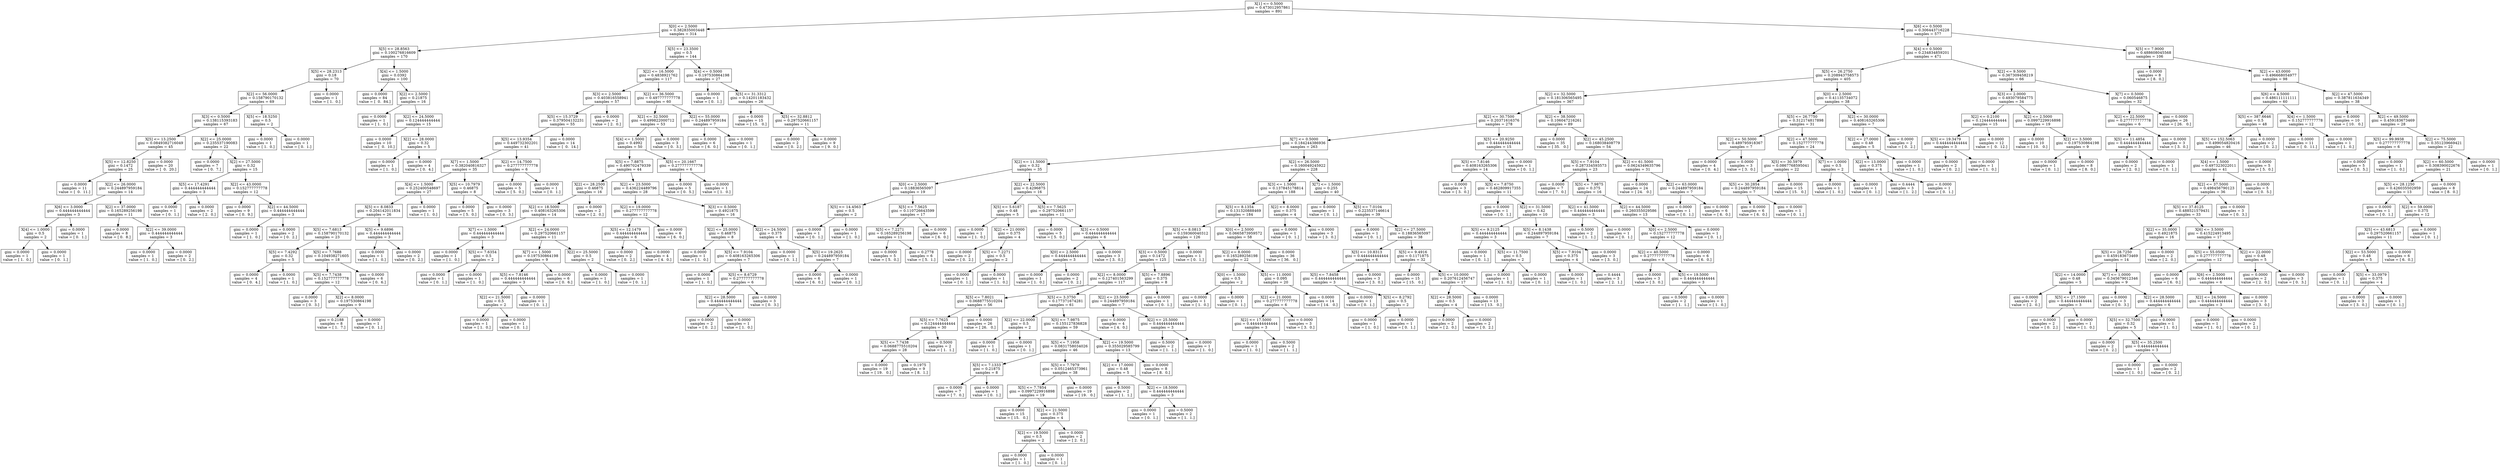 digraph Tree {
0 [label="X[1] <= 0.5000\ngini = 0.473012957861\nsamples = 891", shape="box"] ;
1 [label="X[0] <= 2.5000\ngini = 0.382835003448\nsamples = 314", shape="box"] ;
0 -> 1 ;
2 [label="X[5] <= 28.8563\ngini = 0.100276816609\nsamples = 170", shape="box"] ;
1 -> 2 ;
3 [label="X[5] <= 28.2313\ngini = 0.18\nsamples = 70", shape="box"] ;
2 -> 3 ;
4 [label="X[2] <= 56.0000\ngini = 0.158790170132\nsamples = 69", shape="box"] ;
3 -> 4 ;
5 [label="X[3] <= 0.5000\ngini = 0.138115393183\nsamples = 67", shape="box"] ;
4 -> 5 ;
6 [label="X[5] <= 13.2500\ngini = 0.0849382716049\nsamples = 45", shape="box"] ;
5 -> 6 ;
7 [label="X[5] <= 12.8250\ngini = 0.1472\nsamples = 25", shape="box"] ;
6 -> 7 ;
8 [label="gini = 0.0000\nsamples = 11\nvalue = [  0.  11.]", shape="box"] ;
7 -> 8 ;
9 [label="X[2] <= 26.0000\ngini = 0.244897959184\nsamples = 14", shape="box"] ;
7 -> 9 ;
10 [label="X[6] <= 3.0000\ngini = 0.444444444444\nsamples = 3", shape="box"] ;
9 -> 10 ;
11 [label="X[4] <= 1.0000\ngini = 0.5\nsamples = 2", shape="box"] ;
10 -> 11 ;
12 [label="gini = 0.0000\nsamples = 1\nvalue = [ 1.  0.]", shape="box"] ;
11 -> 12 ;
13 [label="gini = 0.0000\nsamples = 1\nvalue = [ 0.  1.]", shape="box"] ;
11 -> 13 ;
14 [label="gini = 0.0000\nsamples = 1\nvalue = [ 0.  1.]", shape="box"] ;
10 -> 14 ;
15 [label="X[2] <= 37.0000\ngini = 0.165289256198\nsamples = 11", shape="box"] ;
9 -> 15 ;
16 [label="gini = 0.0000\nsamples = 8\nvalue = [ 0.  8.]", shape="box"] ;
15 -> 16 ;
17 [label="X[2] <= 39.0000\ngini = 0.444444444444\nsamples = 3", shape="box"] ;
15 -> 17 ;
18 [label="gini = 0.0000\nsamples = 1\nvalue = [ 1.  0.]", shape="box"] ;
17 -> 18 ;
19 [label="gini = 0.0000\nsamples = 2\nvalue = [ 0.  2.]", shape="box"] ;
17 -> 19 ;
20 [label="gini = 0.0000\nsamples = 20\nvalue = [  0.  20.]", shape="box"] ;
6 -> 20 ;
21 [label="X[2] <= 25.0000\ngini = 0.235537190083\nsamples = 22", shape="box"] ;
5 -> 21 ;
22 [label="gini = 0.0000\nsamples = 7\nvalue = [ 0.  7.]", shape="box"] ;
21 -> 22 ;
23 [label="X[2] <= 27.5000\ngini = 0.32\nsamples = 15", shape="box"] ;
21 -> 23 ;
24 [label="X[5] <= 17.4291\ngini = 0.444444444444\nsamples = 3", shape="box"] ;
23 -> 24 ;
25 [label="gini = 0.0000\nsamples = 1\nvalue = [ 0.  1.]", shape="box"] ;
24 -> 25 ;
26 [label="gini = 0.0000\nsamples = 2\nvalue = [ 2.  0.]", shape="box"] ;
24 -> 26 ;
27 [label="X[2] <= 43.0000\ngini = 0.152777777778\nsamples = 12", shape="box"] ;
23 -> 27 ;
28 [label="gini = 0.0000\nsamples = 9\nvalue = [ 0.  9.]", shape="box"] ;
27 -> 28 ;
29 [label="X[2] <= 44.5000\ngini = 0.444444444444\nsamples = 3", shape="box"] ;
27 -> 29 ;
30 [label="gini = 0.0000\nsamples = 1\nvalue = [ 1.  0.]", shape="box"] ;
29 -> 30 ;
31 [label="gini = 0.0000\nsamples = 2\nvalue = [ 0.  2.]", shape="box"] ;
29 -> 31 ;
32 [label="X[5] <= 18.5250\ngini = 0.5\nsamples = 2", shape="box"] ;
4 -> 32 ;
33 [label="gini = 0.0000\nsamples = 1\nvalue = [ 1.  0.]", shape="box"] ;
32 -> 33 ;
34 [label="gini = 0.0000\nsamples = 1\nvalue = [ 0.  1.]", shape="box"] ;
32 -> 34 ;
35 [label="gini = 0.0000\nsamples = 1\nvalue = [ 1.  0.]", shape="box"] ;
3 -> 35 ;
36 [label="X[4] <= 1.5000\ngini = 0.0392\nsamples = 100", shape="box"] ;
2 -> 36 ;
37 [label="gini = 0.0000\nsamples = 84\nvalue = [  0.  84.]", shape="box"] ;
36 -> 37 ;
38 [label="X[2] <= 2.5000\ngini = 0.21875\nsamples = 16", shape="box"] ;
36 -> 38 ;
39 [label="gini = 0.0000\nsamples = 1\nvalue = [ 1.  0.]", shape="box"] ;
38 -> 39 ;
40 [label="X[2] <= 24.5000\ngini = 0.124444444444\nsamples = 15", shape="box"] ;
38 -> 40 ;
41 [label="gini = 0.0000\nsamples = 10\nvalue = [  0.  10.]", shape="box"] ;
40 -> 41 ;
42 [label="X[2] <= 28.0000\ngini = 0.32\nsamples = 5", shape="box"] ;
40 -> 42 ;
43 [label="gini = 0.0000\nsamples = 1\nvalue = [ 1.  0.]", shape="box"] ;
42 -> 43 ;
44 [label="gini = 0.0000\nsamples = 4\nvalue = [ 0.  4.]", shape="box"] ;
42 -> 44 ;
45 [label="X[5] <= 23.3500\ngini = 0.5\nsamples = 144", shape="box"] ;
1 -> 45 ;
46 [label="X[2] <= 16.5000\ngini = 0.4838921762\nsamples = 117", shape="box"] ;
45 -> 46 ;
47 [label="X[3] <= 2.5000\ngini = 0.403816558941\nsamples = 57", shape="box"] ;
46 -> 47 ;
48 [label="X[5] <= 15.3729\ngini = 0.379504132231\nsamples = 55", shape="box"] ;
47 -> 48 ;
49 [label="X[5] <= 13.9354\ngini = 0.449732302201\nsamples = 41", shape="box"] ;
48 -> 49 ;
50 [label="X[7] <= 1.5000\ngini = 0.382040816327\nsamples = 35", shape="box"] ;
49 -> 50 ;
51 [label="X[4] <= 1.5000\ngini = 0.252400548697\nsamples = 27", shape="box"] ;
50 -> 51 ;
52 [label="X[5] <= 8.0833\ngini = 0.204142011834\nsamples = 26", shape="box"] ;
51 -> 52 ;
53 [label="X[5] <= 7.6813\ngini = 0.158790170132\nsamples = 23", shape="box"] ;
52 -> 53 ;
54 [label="X[5] <= 7.4292\ngini = 0.32\nsamples = 5", shape="box"] ;
53 -> 54 ;
55 [label="gini = 0.0000\nsamples = 4\nvalue = [ 0.  4.]", shape="box"] ;
54 -> 55 ;
56 [label="gini = 0.0000\nsamples = 1\nvalue = [ 1.  0.]", shape="box"] ;
54 -> 56 ;
57 [label="X[5] <= 7.7688\ngini = 0.104938271605\nsamples = 18", shape="box"] ;
53 -> 57 ;
58 [label="X[5] <= 7.7438\ngini = 0.152777777778\nsamples = 12", shape="box"] ;
57 -> 58 ;
59 [label="gini = 0.0000\nsamples = 3\nvalue = [ 0.  3.]", shape="box"] ;
58 -> 59 ;
60 [label="X[2] <= 8.0000\ngini = 0.197530864198\nsamples = 9", shape="box"] ;
58 -> 60 ;
61 [label="gini = 0.2188\nsamples = 8\nvalue = [ 1.  7.]", shape="box"] ;
60 -> 61 ;
62 [label="gini = 0.0000\nsamples = 1\nvalue = [ 0.  1.]", shape="box"] ;
60 -> 62 ;
63 [label="gini = 0.0000\nsamples = 6\nvalue = [ 0.  6.]", shape="box"] ;
57 -> 63 ;
64 [label="X[5] <= 9.6896\ngini = 0.444444444444\nsamples = 3", shape="box"] ;
52 -> 64 ;
65 [label="gini = 0.0000\nsamples = 1\nvalue = [ 1.  0.]", shape="box"] ;
64 -> 65 ;
66 [label="gini = 0.0000\nsamples = 2\nvalue = [ 0.  2.]", shape="box"] ;
64 -> 66 ;
67 [label="gini = 0.0000\nsamples = 1\nvalue = [ 1.  0.]", shape="box"] ;
51 -> 67 ;
68 [label="X[5] <= 10.7979\ngini = 0.46875\nsamples = 8", shape="box"] ;
50 -> 68 ;
69 [label="gini = 0.0000\nsamples = 5\nvalue = [ 5.  0.]", shape="box"] ;
68 -> 69 ;
70 [label="gini = 0.0000\nsamples = 3\nvalue = [ 0.  3.]", shape="box"] ;
68 -> 70 ;
71 [label="X[2] <= 14.7500\ngini = 0.277777777778\nsamples = 6", shape="box"] ;
49 -> 71 ;
72 [label="gini = 0.0000\nsamples = 5\nvalue = [ 5.  0.]", shape="box"] ;
71 -> 72 ;
73 [label="gini = 0.0000\nsamples = 1\nvalue = [ 0.  1.]", shape="box"] ;
71 -> 73 ;
74 [label="gini = 0.0000\nsamples = 14\nvalue = [  0.  14.]", shape="box"] ;
48 -> 74 ;
75 [label="gini = 0.0000\nsamples = 2\nvalue = [ 2.  0.]", shape="box"] ;
47 -> 75 ;
76 [label="X[2] <= 36.5000\ngini = 0.497777777778\nsamples = 60", shape="box"] ;
46 -> 76 ;
77 [label="X[2] <= 32.5000\ngini = 0.499822000712\nsamples = 53", shape="box"] ;
76 -> 77 ;
78 [label="X[4] <= 1.5000\ngini = 0.4992\nsamples = 50", shape="box"] ;
77 -> 78 ;
79 [label="X[5] <= 7.8875\ngini = 0.490702479339\nsamples = 44", shape="box"] ;
78 -> 79 ;
80 [label="X[2] <= 28.2500\ngini = 0.46875\nsamples = 16", shape="box"] ;
79 -> 80 ;
81 [label="X[2] <= 18.5000\ngini = 0.408163265306\nsamples = 14", shape="box"] ;
80 -> 81 ;
82 [label="X[7] <= 1.5000\ngini = 0.444444444444\nsamples = 3", shape="box"] ;
81 -> 82 ;
83 [label="gini = 0.0000\nsamples = 1\nvalue = [ 1.  0.]", shape="box"] ;
82 -> 83 ;
84 [label="X[5] <= 7.6354\ngini = 0.5\nsamples = 2", shape="box"] ;
82 -> 84 ;
85 [label="gini = 0.0000\nsamples = 1\nvalue = [ 0.  1.]", shape="box"] ;
84 -> 85 ;
86 [label="gini = 0.0000\nsamples = 1\nvalue = [ 1.  0.]", shape="box"] ;
84 -> 86 ;
87 [label="X[2] <= 24.0000\ngini = 0.297520661157\nsamples = 11", shape="box"] ;
81 -> 87 ;
88 [label="X[7] <= 1.5000\ngini = 0.197530864198\nsamples = 9", shape="box"] ;
87 -> 88 ;
89 [label="X[5] <= 7.8146\ngini = 0.444444444444\nsamples = 3", shape="box"] ;
88 -> 89 ;
90 [label="X[2] <= 21.5000\ngini = 0.5\nsamples = 2", shape="box"] ;
89 -> 90 ;
91 [label="gini = 0.0000\nsamples = 1\nvalue = [ 1.  0.]", shape="box"] ;
90 -> 91 ;
92 [label="gini = 0.0000\nsamples = 1\nvalue = [ 0.  1.]", shape="box"] ;
90 -> 92 ;
93 [label="gini = 0.0000\nsamples = 1\nvalue = [ 0.  1.]", shape="box"] ;
89 -> 93 ;
94 [label="gini = 0.0000\nsamples = 6\nvalue = [ 0.  6.]", shape="box"] ;
88 -> 94 ;
95 [label="X[2] <= 25.5000\ngini = 0.5\nsamples = 2", shape="box"] ;
87 -> 95 ;
96 [label="gini = 0.0000\nsamples = 1\nvalue = [ 1.  0.]", shape="box"] ;
95 -> 96 ;
97 [label="gini = 0.0000\nsamples = 1\nvalue = [ 0.  1.]", shape="box"] ;
95 -> 97 ;
98 [label="gini = 0.0000\nsamples = 2\nvalue = [ 2.  0.]", shape="box"] ;
80 -> 98 ;
99 [label="X[2] <= 23.5000\ngini = 0.436224489796\nsamples = 28", shape="box"] ;
79 -> 99 ;
100 [label="X[2] <= 19.0000\ngini = 0.277777777778\nsamples = 12", shape="box"] ;
99 -> 100 ;
101 [label="X[5] <= 12.1479\ngini = 0.444444444444\nsamples = 6", shape="box"] ;
100 -> 101 ;
102 [label="gini = 0.0000\nsamples = 2\nvalue = [ 0.  2.]", shape="box"] ;
101 -> 102 ;
103 [label="gini = 0.0000\nsamples = 4\nvalue = [ 4.  0.]", shape="box"] ;
101 -> 103 ;
104 [label="gini = 0.0000\nsamples = 6\nvalue = [ 6.  0.]", shape="box"] ;
100 -> 104 ;
105 [label="X[3] <= 0.5000\ngini = 0.4921875\nsamples = 16", shape="box"] ;
99 -> 105 ;
106 [label="X[2] <= 25.0000\ngini = 0.46875\nsamples = 8", shape="box"] ;
105 -> 106 ;
107 [label="gini = 0.0000\nsamples = 1\nvalue = [ 1.  0.]", shape="box"] ;
106 -> 107 ;
108 [label="X[5] <= 7.9104\ngini = 0.408163265306\nsamples = 7", shape="box"] ;
106 -> 108 ;
109 [label="gini = 0.0000\nsamples = 1\nvalue = [ 1.  0.]", shape="box"] ;
108 -> 109 ;
110 [label="X[5] <= 8.6729\ngini = 0.277777777778\nsamples = 6", shape="box"] ;
108 -> 110 ;
111 [label="X[2] <= 28.5000\ngini = 0.444444444444\nsamples = 3", shape="box"] ;
110 -> 111 ;
112 [label="gini = 0.0000\nsamples = 2\nvalue = [ 0.  2.]", shape="box"] ;
111 -> 112 ;
113 [label="gini = 0.0000\nsamples = 1\nvalue = [ 1.  0.]", shape="box"] ;
111 -> 113 ;
114 [label="gini = 0.0000\nsamples = 3\nvalue = [ 0.  3.]", shape="box"] ;
110 -> 114 ;
115 [label="X[2] <= 24.5000\ngini = 0.375\nsamples = 8", shape="box"] ;
105 -> 115 ;
116 [label="gini = 0.0000\nsamples = 1\nvalue = [ 0.  1.]", shape="box"] ;
115 -> 116 ;
117 [label="X[5] <= 19.2625\ngini = 0.244897959184\nsamples = 7", shape="box"] ;
115 -> 117 ;
118 [label="gini = 0.0000\nsamples = 6\nvalue = [ 6.  0.]", shape="box"] ;
117 -> 118 ;
119 [label="gini = 0.0000\nsamples = 1\nvalue = [ 0.  1.]", shape="box"] ;
117 -> 119 ;
120 [label="X[5] <= 20.1667\ngini = 0.277777777778\nsamples = 6", shape="box"] ;
78 -> 120 ;
121 [label="gini = 0.0000\nsamples = 5\nvalue = [ 0.  5.]", shape="box"] ;
120 -> 121 ;
122 [label="gini = 0.0000\nsamples = 1\nvalue = [ 1.  0.]", shape="box"] ;
120 -> 122 ;
123 [label="gini = 0.0000\nsamples = 3\nvalue = [ 0.  3.]", shape="box"] ;
77 -> 123 ;
124 [label="X[2] <= 55.0000\ngini = 0.244897959184\nsamples = 7", shape="box"] ;
76 -> 124 ;
125 [label="gini = 0.0000\nsamples = 6\nvalue = [ 6.  0.]", shape="box"] ;
124 -> 125 ;
126 [label="gini = 0.0000\nsamples = 1\nvalue = [ 0.  1.]", shape="box"] ;
124 -> 126 ;
127 [label="X[4] <= 0.5000\ngini = 0.197530864198\nsamples = 27", shape="box"] ;
45 -> 127 ;
128 [label="gini = 0.0000\nsamples = 1\nvalue = [ 0.  1.]", shape="box"] ;
127 -> 128 ;
129 [label="X[5] <= 31.3312\ngini = 0.14201183432\nsamples = 26", shape="box"] ;
127 -> 129 ;
130 [label="gini = 0.0000\nsamples = 15\nvalue = [ 15.   0.]", shape="box"] ;
129 -> 130 ;
131 [label="X[5] <= 32.8812\ngini = 0.297520661157\nsamples = 11", shape="box"] ;
129 -> 131 ;
132 [label="gini = 0.0000\nsamples = 2\nvalue = [ 0.  2.]", shape="box"] ;
131 -> 132 ;
133 [label="gini = 0.0000\nsamples = 9\nvalue = [ 9.  0.]", shape="box"] ;
131 -> 133 ;
134 [label="X[6] <= 0.5000\ngini = 0.306443716228\nsamples = 577", shape="box"] ;
0 -> 134 ;
135 [label="X[4] <= 0.5000\ngini = 0.234834859201\nsamples = 471", shape="box"] ;
134 -> 135 ;
136 [label="X[5] <= 26.2750\ngini = 0.208943758573\nsamples = 405", shape="box"] ;
135 -> 136 ;
137 [label="X[2] <= 32.5000\ngini = 0.181306565495\nsamples = 367", shape="box"] ;
136 -> 137 ;
138 [label="X[2] <= 30.7500\ngini = 0.20371616376\nsamples = 278", shape="box"] ;
137 -> 138 ;
139 [label="X[7] <= 0.5000\ngini = 0.184244386936\nsamples = 263", shape="box"] ;
138 -> 139 ;
140 [label="X[2] <= 11.5000\ngini = 0.32\nsamples = 35", shape="box"] ;
139 -> 140 ;
141 [label="X[0] <= 2.5000\ngini = 0.18836565097\nsamples = 19", shape="box"] ;
140 -> 141 ;
142 [label="X[5] <= 14.4563\ngini = 0.5\nsamples = 2", shape="box"] ;
141 -> 142 ;
143 [label="gini = 0.0000\nsamples = 1\nvalue = [ 0.  1.]", shape="box"] ;
142 -> 143 ;
144 [label="gini = 0.0000\nsamples = 1\nvalue = [ 1.  0.]", shape="box"] ;
142 -> 144 ;
145 [label="X[5] <= 7.5625\ngini = 0.110726643599\nsamples = 17", shape="box"] ;
141 -> 145 ;
146 [label="X[5] <= 7.2271\ngini = 0.165289256198\nsamples = 11", shape="box"] ;
145 -> 146 ;
147 [label="gini = 0.0000\nsamples = 5\nvalue = [ 5.  0.]", shape="box"] ;
146 -> 147 ;
148 [label="gini = 0.2778\nsamples = 6\nvalue = [ 5.  1.]", shape="box"] ;
146 -> 148 ;
149 [label="gini = 0.0000\nsamples = 6\nvalue = [ 6.  0.]", shape="box"] ;
145 -> 149 ;
150 [label="X[2] <= 22.5000\ngini = 0.4296875\nsamples = 16", shape="box"] ;
140 -> 150 ;
151 [label="X[5] <= 5.6187\ngini = 0.48\nsamples = 5", shape="box"] ;
150 -> 151 ;
152 [label="gini = 0.0000\nsamples = 1\nvalue = [ 1.  0.]", shape="box"] ;
151 -> 152 ;
153 [label="X[2] <= 21.0000\ngini = 0.375\nsamples = 4", shape="box"] ;
151 -> 153 ;
154 [label="gini = 0.0000\nsamples = 2\nvalue = [ 0.  2.]", shape="box"] ;
153 -> 154 ;
155 [label="X[5] <= 7.2271\ngini = 0.5\nsamples = 2", shape="box"] ;
153 -> 155 ;
156 [label="gini = 0.0000\nsamples = 1\nvalue = [ 0.  1.]", shape="box"] ;
155 -> 156 ;
157 [label="gini = 0.0000\nsamples = 1\nvalue = [ 1.  0.]", shape="box"] ;
155 -> 157 ;
158 [label="X[5] <= 7.5625\ngini = 0.297520661157\nsamples = 11", shape="box"] ;
150 -> 158 ;
159 [label="gini = 0.0000\nsamples = 5\nvalue = [ 5.  0.]", shape="box"] ;
158 -> 159 ;
160 [label="X[3] <= 0.5000\ngini = 0.444444444444\nsamples = 6", shape="box"] ;
158 -> 160 ;
161 [label="X[0] <= 2.5000\ngini = 0.444444444444\nsamples = 3", shape="box"] ;
160 -> 161 ;
162 [label="gini = 0.0000\nsamples = 1\nvalue = [ 1.  0.]", shape="box"] ;
161 -> 162 ;
163 [label="gini = 0.0000\nsamples = 2\nvalue = [ 0.  2.]", shape="box"] ;
161 -> 163 ;
164 [label="gini = 0.0000\nsamples = 3\nvalue = [ 3.  0.]", shape="box"] ;
160 -> 164 ;
165 [label="X[2] <= 26.5000\ngini = 0.160049245922\nsamples = 228", shape="box"] ;
139 -> 165 ;
166 [label="X[3] <= 1.5000\ngini = 0.137845178814\nsamples = 188", shape="box"] ;
165 -> 166 ;
167 [label="X[5] <= 8.1354\ngini = 0.131320888469\nsamples = 184", shape="box"] ;
166 -> 167 ;
168 [label="X[5] <= 8.0813\ngini = 0.159360040312\nsamples = 126", shape="box"] ;
167 -> 168 ;
169 [label="X[3] <= 0.5000\ngini = 0.1472\nsamples = 125", shape="box"] ;
168 -> 169 ;
170 [label="X[2] <= 8.0000\ngini = 0.127401563299\nsamples = 117", shape="box"] ;
169 -> 170 ;
171 [label="X[5] <= 7.8021\ngini = 0.0688775510204\nsamples = 56", shape="box"] ;
170 -> 171 ;
172 [label="X[5] <= 7.7625\ngini = 0.124444444444\nsamples = 30", shape="box"] ;
171 -> 172 ;
173 [label="X[5] <= 7.7438\ngini = 0.0688775510204\nsamples = 28", shape="box"] ;
172 -> 173 ;
174 [label="gini = 0.0000\nsamples = 19\nvalue = [ 19.   0.]", shape="box"] ;
173 -> 174 ;
175 [label="gini = 0.1975\nsamples = 9\nvalue = [ 8.  1.]", shape="box"] ;
173 -> 175 ;
176 [label="gini = 0.5000\nsamples = 2\nvalue = [ 1.  1.]", shape="box"] ;
172 -> 176 ;
177 [label="gini = 0.0000\nsamples = 26\nvalue = [ 26.   0.]", shape="box"] ;
171 -> 177 ;
178 [label="X[5] <= 3.3750\ngini = 0.177371674281\nsamples = 61", shape="box"] ;
170 -> 178 ;
179 [label="X[2] <= 22.0000\ngini = 0.5\nsamples = 2", shape="box"] ;
178 -> 179 ;
180 [label="gini = 0.0000\nsamples = 1\nvalue = [ 1.  0.]", shape="box"] ;
179 -> 180 ;
181 [label="gini = 0.0000\nsamples = 1\nvalue = [ 0.  1.]", shape="box"] ;
179 -> 181 ;
182 [label="X[5] <= 7.9875\ngini = 0.155127836828\nsamples = 59", shape="box"] ;
178 -> 182 ;
183 [label="X[5] <= 7.1958\ngini = 0.0831758034026\nsamples = 46", shape="box"] ;
182 -> 183 ;
184 [label="X[5] <= 7.1333\ngini = 0.21875\nsamples = 8", shape="box"] ;
183 -> 184 ;
185 [label="gini = 0.0000\nsamples = 7\nvalue = [ 7.  0.]", shape="box"] ;
184 -> 185 ;
186 [label="gini = 0.0000\nsamples = 1\nvalue = [ 0.  1.]", shape="box"] ;
184 -> 186 ;
187 [label="X[5] <= 7.7979\ngini = 0.0512465373961\nsamples = 38", shape="box"] ;
183 -> 187 ;
188 [label="X[5] <= 7.7854\ngini = 0.0997229916898\nsamples = 19", shape="box"] ;
187 -> 188 ;
189 [label="gini = 0.0000\nsamples = 15\nvalue = [ 15.   0.]", shape="box"] ;
188 -> 189 ;
190 [label="X[2] <= 21.5000\ngini = 0.375\nsamples = 4", shape="box"] ;
188 -> 190 ;
191 [label="X[2] <= 19.5000\ngini = 0.5\nsamples = 2", shape="box"] ;
190 -> 191 ;
192 [label="gini = 0.0000\nsamples = 1\nvalue = [ 1.  0.]", shape="box"] ;
191 -> 192 ;
193 [label="gini = 0.0000\nsamples = 1\nvalue = [ 0.  1.]", shape="box"] ;
191 -> 193 ;
194 [label="gini = 0.0000\nsamples = 2\nvalue = [ 2.  0.]", shape="box"] ;
190 -> 194 ;
195 [label="gini = 0.0000\nsamples = 19\nvalue = [ 19.   0.]", shape="box"] ;
187 -> 195 ;
196 [label="X[2] <= 19.5000\ngini = 0.355029585799\nsamples = 13", shape="box"] ;
182 -> 196 ;
197 [label="X[2] <= 17.0000\ngini = 0.48\nsamples = 5", shape="box"] ;
196 -> 197 ;
198 [label="gini = 0.5000\nsamples = 2\nvalue = [ 1.  1.]", shape="box"] ;
197 -> 198 ;
199 [label="X[2] <= 18.5000\ngini = 0.444444444444\nsamples = 3", shape="box"] ;
197 -> 199 ;
200 [label="gini = 0.0000\nsamples = 1\nvalue = [ 0.  1.]", shape="box"] ;
199 -> 200 ;
201 [label="gini = 0.5000\nsamples = 2\nvalue = [ 1.  1.]", shape="box"] ;
199 -> 201 ;
202 [label="gini = 0.0000\nsamples = 8\nvalue = [ 8.  0.]", shape="box"] ;
196 -> 202 ;
203 [label="X[5] <= 7.8896\ngini = 0.375\nsamples = 8", shape="box"] ;
169 -> 203 ;
204 [label="X[2] <= 23.5000\ngini = 0.244897959184\nsamples = 7", shape="box"] ;
203 -> 204 ;
205 [label="gini = 0.0000\nsamples = 4\nvalue = [ 4.  0.]", shape="box"] ;
204 -> 205 ;
206 [label="X[2] <= 25.5000\ngini = 0.444444444444\nsamples = 3", shape="box"] ;
204 -> 206 ;
207 [label="gini = 0.5000\nsamples = 2\nvalue = [ 1.  1.]", shape="box"] ;
206 -> 207 ;
208 [label="gini = 0.0000\nsamples = 1\nvalue = [ 1.  0.]", shape="box"] ;
206 -> 208 ;
209 [label="gini = 0.0000\nsamples = 1\nvalue = [ 0.  1.]", shape="box"] ;
203 -> 209 ;
210 [label="gini = 0.0000\nsamples = 1\nvalue = [ 0.  1.]", shape="box"] ;
168 -> 210 ;
211 [label="X[0] <= 2.5000\ngini = 0.0665873959572\nsamples = 58", shape="box"] ;
167 -> 211 ;
212 [label="X[2] <= 8.0000\ngini = 0.165289256198\nsamples = 22", shape="box"] ;
211 -> 212 ;
213 [label="X[0] <= 1.5000\ngini = 0.5\nsamples = 2", shape="box"] ;
212 -> 213 ;
214 [label="gini = 0.0000\nsamples = 1\nvalue = [ 1.  0.]", shape="box"] ;
213 -> 214 ;
215 [label="gini = 0.0000\nsamples = 1\nvalue = [ 0.  1.]", shape="box"] ;
213 -> 215 ;
216 [label="X[5] <= 11.0000\ngini = 0.095\nsamples = 20", shape="box"] ;
212 -> 216 ;
217 [label="X[2] <= 21.0000\ngini = 0.277777777778\nsamples = 6", shape="box"] ;
216 -> 217 ;
218 [label="X[2] <= 17.5000\ngini = 0.444444444444\nsamples = 3", shape="box"] ;
217 -> 218 ;
219 [label="gini = 0.0000\nsamples = 1\nvalue = [ 1.  0.]", shape="box"] ;
218 -> 219 ;
220 [label="gini = 0.5000\nsamples = 2\nvalue = [ 1.  1.]", shape="box"] ;
218 -> 220 ;
221 [label="gini = 0.0000\nsamples = 3\nvalue = [ 3.  0.]", shape="box"] ;
217 -> 221 ;
222 [label="gini = 0.0000\nsamples = 14\nvalue = [ 14.   0.]", shape="box"] ;
216 -> 222 ;
223 [label="gini = 0.0000\nsamples = 36\nvalue = [ 36.   0.]", shape="box"] ;
211 -> 223 ;
224 [label="X[2] <= 8.0000\ngini = 0.375\nsamples = 4", shape="box"] ;
166 -> 224 ;
225 [label="gini = 0.0000\nsamples = 1\nvalue = [ 0.  1.]", shape="box"] ;
224 -> 225 ;
226 [label="gini = 0.0000\nsamples = 3\nvalue = [ 3.  0.]", shape="box"] ;
224 -> 226 ;
227 [label="X[7] <= 1.5000\ngini = 0.255\nsamples = 40", shape="box"] ;
165 -> 227 ;
228 [label="gini = 0.0000\nsamples = 1\nvalue = [ 0.  1.]", shape="box"] ;
227 -> 228 ;
229 [label="X[5] <= 7.0104\ngini = 0.223537146614\nsamples = 39", shape="box"] ;
227 -> 229 ;
230 [label="gini = 0.0000\nsamples = 1\nvalue = [ 0.  1.]", shape="box"] ;
229 -> 230 ;
231 [label="X[2] <= 27.5000\ngini = 0.18836565097\nsamples = 38", shape="box"] ;
229 -> 231 ;
232 [label="X[5] <= 10.8313\ngini = 0.444444444444\nsamples = 6", shape="box"] ;
231 -> 232 ;
233 [label="X[5] <= 7.8458\ngini = 0.444444444444\nsamples = 3", shape="box"] ;
232 -> 233 ;
234 [label="gini = 0.0000\nsamples = 1\nvalue = [ 0.  1.]", shape="box"] ;
233 -> 234 ;
235 [label="X[5] <= 8.2792\ngini = 0.5\nsamples = 2", shape="box"] ;
233 -> 235 ;
236 [label="gini = 0.0000\nsamples = 1\nvalue = [ 1.  0.]", shape="box"] ;
235 -> 236 ;
237 [label="gini = 0.0000\nsamples = 1\nvalue = [ 0.  1.]", shape="box"] ;
235 -> 237 ;
238 [label="gini = 0.0000\nsamples = 3\nvalue = [ 3.  0.]", shape="box"] ;
232 -> 238 ;
239 [label="X[5] <= 9.4916\ngini = 0.1171875\nsamples = 32", shape="box"] ;
231 -> 239 ;
240 [label="gini = 0.0000\nsamples = 15\nvalue = [ 15.   0.]", shape="box"] ;
239 -> 240 ;
241 [label="X[5] <= 10.0000\ngini = 0.207612456747\nsamples = 17", shape="box"] ;
239 -> 241 ;
242 [label="X[2] <= 28.5000\ngini = 0.5\nsamples = 4", shape="box"] ;
241 -> 242 ;
243 [label="gini = 0.0000\nsamples = 2\nvalue = [ 2.  0.]", shape="box"] ;
242 -> 243 ;
244 [label="gini = 0.0000\nsamples = 2\nvalue = [ 0.  2.]", shape="box"] ;
242 -> 244 ;
245 [label="gini = 0.0000\nsamples = 13\nvalue = [ 13.   0.]", shape="box"] ;
241 -> 245 ;
246 [label="X[5] <= 20.9250\ngini = 0.444444444444\nsamples = 15", shape="box"] ;
138 -> 246 ;
247 [label="X[5] <= 7.8146\ngini = 0.408163265306\nsamples = 14", shape="box"] ;
246 -> 247 ;
248 [label="gini = 0.0000\nsamples = 3\nvalue = [ 3.  0.]", shape="box"] ;
247 -> 248 ;
249 [label="X[5] <= 7.8750\ngini = 0.462809917355\nsamples = 11", shape="box"] ;
247 -> 249 ;
250 [label="gini = 0.0000\nsamples = 1\nvalue = [ 0.  1.]", shape="box"] ;
249 -> 250 ;
251 [label="X[2] <= 31.5000\ngini = 0.42\nsamples = 10", shape="box"] ;
249 -> 251 ;
252 [label="X[5] <= 9.2125\ngini = 0.444444444444\nsamples = 3", shape="box"] ;
251 -> 252 ;
253 [label="gini = 0.0000\nsamples = 1\nvalue = [ 0.  1.]", shape="box"] ;
252 -> 253 ;
254 [label="X[5] <= 11.7500\ngini = 0.5\nsamples = 2", shape="box"] ;
252 -> 254 ;
255 [label="gini = 0.0000\nsamples = 1\nvalue = [ 1.  0.]", shape="box"] ;
254 -> 255 ;
256 [label="gini = 0.0000\nsamples = 1\nvalue = [ 0.  1.]", shape="box"] ;
254 -> 256 ;
257 [label="X[5] <= 8.1438\ngini = 0.244897959184\nsamples = 7", shape="box"] ;
251 -> 257 ;
258 [label="X[5] <= 7.9104\ngini = 0.375\nsamples = 4", shape="box"] ;
257 -> 258 ;
259 [label="gini = 0.0000\nsamples = 1\nvalue = [ 1.  0.]", shape="box"] ;
258 -> 259 ;
260 [label="gini = 0.4444\nsamples = 3\nvalue = [ 2.  1.]", shape="box"] ;
258 -> 260 ;
261 [label="gini = 0.0000\nsamples = 3\nvalue = [ 3.  0.]", shape="box"] ;
257 -> 261 ;
262 [label="gini = 0.0000\nsamples = 1\nvalue = [ 0.  1.]", shape="box"] ;
246 -> 262 ;
263 [label="X[2] <= 38.5000\ngini = 0.106047216261\nsamples = 89", shape="box"] ;
137 -> 263 ;
264 [label="gini = 0.0000\nsamples = 35\nvalue = [ 35.   0.]", shape="box"] ;
263 -> 264 ;
265 [label="X[2] <= 45.2500\ngini = 0.168038408779\nsamples = 54", shape="box"] ;
263 -> 265 ;
266 [label="X[5] <= 7.9104\ngini = 0.287334593573\nsamples = 23", shape="box"] ;
265 -> 266 ;
267 [label="gini = 0.0000\nsamples = 7\nvalue = [ 7.  0.]", shape="box"] ;
266 -> 267 ;
268 [label="X[5] <= 7.9875\ngini = 0.375\nsamples = 16", shape="box"] ;
266 -> 268 ;
269 [label="X[2] <= 41.5000\ngini = 0.444444444444\nsamples = 3", shape="box"] ;
268 -> 269 ;
270 [label="gini = 0.5000\nsamples = 2\nvalue = [ 1.  1.]", shape="box"] ;
269 -> 270 ;
271 [label="gini = 0.0000\nsamples = 1\nvalue = [ 0.  1.]", shape="box"] ;
269 -> 271 ;
272 [label="X[2] <= 44.5000\ngini = 0.260355029586\nsamples = 13", shape="box"] ;
268 -> 272 ;
273 [label="X[0] <= 2.5000\ngini = 0.152777777778\nsamples = 12", shape="box"] ;
272 -> 273 ;
274 [label="X[2] <= 40.5000\ngini = 0.277777777778\nsamples = 6", shape="box"] ;
273 -> 274 ;
275 [label="gini = 0.0000\nsamples = 3\nvalue = [ 3.  0.]", shape="box"] ;
274 -> 275 ;
276 [label="X[5] <= 19.5000\ngini = 0.444444444444\nsamples = 3", shape="box"] ;
274 -> 276 ;
277 [label="gini = 0.5000\nsamples = 2\nvalue = [ 1.  1.]", shape="box"] ;
276 -> 277 ;
278 [label="gini = 0.0000\nsamples = 1\nvalue = [ 1.  0.]", shape="box"] ;
276 -> 278 ;
279 [label="gini = 0.0000\nsamples = 6\nvalue = [ 6.  0.]", shape="box"] ;
273 -> 279 ;
280 [label="gini = 0.0000\nsamples = 1\nvalue = [ 0.  1.]", shape="box"] ;
272 -> 280 ;
281 [label="X[2] <= 61.5000\ngini = 0.0624349635796\nsamples = 31", shape="box"] ;
265 -> 281 ;
282 [label="gini = 0.0000\nsamples = 24\nvalue = [ 24.   0.]", shape="box"] ;
281 -> 282 ;
283 [label="X[2] <= 63.0000\ngini = 0.244897959184\nsamples = 7", shape="box"] ;
281 -> 283 ;
284 [label="gini = 0.0000\nsamples = 1\nvalue = [ 0.  1.]", shape="box"] ;
283 -> 284 ;
285 [label="gini = 0.0000\nsamples = 6\nvalue = [ 6.  0.]", shape="box"] ;
283 -> 285 ;
286 [label="X[0] <= 2.5000\ngini = 0.41135734072\nsamples = 38", shape="box"] ;
136 -> 286 ;
287 [label="X[5] <= 26.7750\ngini = 0.312174817898\nsamples = 31", shape="box"] ;
286 -> 287 ;
288 [label="X[2] <= 50.5000\ngini = 0.489795918367\nsamples = 7", shape="box"] ;
287 -> 288 ;
289 [label="gini = 0.0000\nsamples = 4\nvalue = [ 0.  4.]", shape="box"] ;
288 -> 289 ;
290 [label="gini = 0.0000\nsamples = 3\nvalue = [ 3.  0.]", shape="box"] ;
288 -> 290 ;
291 [label="X[2] <= 47.5000\ngini = 0.152777777778\nsamples = 24", shape="box"] ;
287 -> 291 ;
292 [label="X[5] <= 30.5979\ngini = 0.0867768595041\nsamples = 22", shape="box"] ;
291 -> 292 ;
293 [label="X[5] <= 30.2854\ngini = 0.244897959184\nsamples = 7", shape="box"] ;
292 -> 293 ;
294 [label="gini = 0.0000\nsamples = 6\nvalue = [ 6.  0.]", shape="box"] ;
293 -> 294 ;
295 [label="gini = 0.0000\nsamples = 1\nvalue = [ 0.  1.]", shape="box"] ;
293 -> 295 ;
296 [label="gini = 0.0000\nsamples = 15\nvalue = [ 15.   0.]", shape="box"] ;
292 -> 296 ;
297 [label="X[7] <= 1.0000\ngini = 0.5\nsamples = 2", shape="box"] ;
291 -> 297 ;
298 [label="gini = 0.0000\nsamples = 1\nvalue = [ 1.  0.]", shape="box"] ;
297 -> 298 ;
299 [label="gini = 0.0000\nsamples = 1\nvalue = [ 0.  1.]", shape="box"] ;
297 -> 299 ;
300 [label="X[2] <= 30.0000\ngini = 0.408163265306\nsamples = 7", shape="box"] ;
286 -> 300 ;
301 [label="X[2] <= 27.0000\ngini = 0.48\nsamples = 5", shape="box"] ;
300 -> 301 ;
302 [label="X[2] <= 13.0000\ngini = 0.375\nsamples = 4", shape="box"] ;
301 -> 302 ;
303 [label="gini = 0.4444\nsamples = 3\nvalue = [ 1.  2.]", shape="box"] ;
302 -> 303 ;
304 [label="gini = 0.0000\nsamples = 1\nvalue = [ 0.  1.]", shape="box"] ;
302 -> 304 ;
305 [label="gini = 0.0000\nsamples = 1\nvalue = [ 1.  0.]", shape="box"] ;
301 -> 305 ;
306 [label="gini = 0.0000\nsamples = 2\nvalue = [ 0.  2.]", shape="box"] ;
300 -> 306 ;
307 [label="X[2] <= 9.5000\ngini = 0.367309458219\nsamples = 66", shape="box"] ;
135 -> 307 ;
308 [label="X[3] <= 2.0000\ngini = 0.493079584775\nsamples = 34", shape="box"] ;
307 -> 308 ;
309 [label="X[2] <= 0.2100\ngini = 0.124444444444\nsamples = 15", shape="box"] ;
308 -> 309 ;
310 [label="X[5] <= 19.3479\ngini = 0.444444444444\nsamples = 3", shape="box"] ;
309 -> 310 ;
311 [label="gini = 0.0000\nsamples = 2\nvalue = [ 0.  2.]", shape="box"] ;
310 -> 311 ;
312 [label="gini = 0.0000\nsamples = 1\nvalue = [ 1.  0.]", shape="box"] ;
310 -> 312 ;
313 [label="gini = 0.0000\nsamples = 12\nvalue = [  0.  12.]", shape="box"] ;
309 -> 313 ;
314 [label="X[2] <= 2.5000\ngini = 0.0997229916898\nsamples = 19", shape="box"] ;
308 -> 314 ;
315 [label="gini = 0.0000\nsamples = 10\nvalue = [ 10.   0.]", shape="box"] ;
314 -> 315 ;
316 [label="X[2] <= 3.5000\ngini = 0.197530864198\nsamples = 9", shape="box"] ;
314 -> 316 ;
317 [label="gini = 0.0000\nsamples = 1\nvalue = [ 0.  1.]", shape="box"] ;
316 -> 317 ;
318 [label="gini = 0.0000\nsamples = 8\nvalue = [ 8.  0.]", shape="box"] ;
316 -> 318 ;
319 [label="X[7] <= 0.5000\ngini = 0.060546875\nsamples = 32", shape="box"] ;
307 -> 319 ;
320 [label="X[2] <= 22.5000\ngini = 0.277777777778\nsamples = 6", shape="box"] ;
319 -> 320 ;
321 [label="X[5] <= 11.4854\ngini = 0.444444444444\nsamples = 3", shape="box"] ;
320 -> 321 ;
322 [label="gini = 0.0000\nsamples = 2\nvalue = [ 2.  0.]", shape="box"] ;
321 -> 322 ;
323 [label="gini = 0.0000\nsamples = 1\nvalue = [ 0.  1.]", shape="box"] ;
321 -> 323 ;
324 [label="gini = 0.0000\nsamples = 3\nvalue = [ 3.  0.]", shape="box"] ;
320 -> 324 ;
325 [label="gini = 0.0000\nsamples = 26\nvalue = [ 26.   0.]", shape="box"] ;
319 -> 325 ;
326 [label="X[5] <= 7.9000\ngini = 0.488608045568\nsamples = 106", shape="box"] ;
134 -> 326 ;
327 [label="gini = 0.0000\nsamples = 8\nvalue = [ 8.  0.]", shape="box"] ;
326 -> 327 ;
328 [label="X[2] <= 43.0000\ngini = 0.496668054977\nsamples = 98", shape="box"] ;
326 -> 328 ;
329 [label="X[6] <= 4.5000\ngini = 0.486111111111\nsamples = 60", shape="box"] ;
328 -> 329 ;
330 [label="X[5] <= 387.6646\ngini = 0.5\nsamples = 48", shape="box"] ;
329 -> 330 ;
331 [label="X[5] <= 152.5063\ngini = 0.499054820416\nsamples = 46", shape="box"] ;
330 -> 331 ;
332 [label="X[4] <= 1.5000\ngini = 0.497323022011\nsamples = 41", shape="box"] ;
331 -> 332 ;
333 [label="X[2] <= 37.5000\ngini = 0.498456790123\nsamples = 36", shape="box"] ;
332 -> 333 ;
334 [label="X[5] <= 37.8125\ngini = 0.488521579431\nsamples = 33", shape="box"] ;
333 -> 334 ;
335 [label="X[2] <= 35.0000\ngini = 0.4921875\nsamples = 16", shape="box"] ;
334 -> 335 ;
336 [label="X[5] <= 28.7250\ngini = 0.459183673469\nsamples = 14", shape="box"] ;
335 -> 336 ;
337 [label="X[2] <= 14.0000\ngini = 0.48\nsamples = 5", shape="box"] ;
336 -> 337 ;
338 [label="gini = 0.0000\nsamples = 2\nvalue = [ 2.  0.]", shape="box"] ;
337 -> 338 ;
339 [label="X[5] <= 27.1500\ngini = 0.444444444444\nsamples = 3", shape="box"] ;
337 -> 339 ;
340 [label="gini = 0.0000\nsamples = 2\nvalue = [ 0.  2.]", shape="box"] ;
339 -> 340 ;
341 [label="gini = 0.0000\nsamples = 1\nvalue = [ 1.  0.]", shape="box"] ;
339 -> 341 ;
342 [label="X[7] <= 1.0000\ngini = 0.345679012346\nsamples = 9", shape="box"] ;
336 -> 342 ;
343 [label="gini = 0.0000\nsamples = 3\nvalue = [ 0.  3.]", shape="box"] ;
342 -> 343 ;
344 [label="X[2] <= 28.5000\ngini = 0.444444444444\nsamples = 6", shape="box"] ;
342 -> 344 ;
345 [label="X[5] <= 32.7500\ngini = 0.32\nsamples = 5", shape="box"] ;
344 -> 345 ;
346 [label="gini = 0.0000\nsamples = 2\nvalue = [ 0.  2.]", shape="box"] ;
345 -> 346 ;
347 [label="X[5] <= 35.2500\ngini = 0.444444444444\nsamples = 3", shape="box"] ;
345 -> 347 ;
348 [label="gini = 0.0000\nsamples = 1\nvalue = [ 1.  0.]", shape="box"] ;
347 -> 348 ;
349 [label="gini = 0.0000\nsamples = 2\nvalue = [ 0.  2.]", shape="box"] ;
347 -> 349 ;
350 [label="gini = 0.0000\nsamples = 1\nvalue = [ 1.  0.]", shape="box"] ;
344 -> 350 ;
351 [label="gini = 0.0000\nsamples = 2\nvalue = [ 2.  0.]", shape="box"] ;
335 -> 351 ;
352 [label="X[6] <= 3.5000\ngini = 0.415224913495\nsamples = 17", shape="box"] ;
334 -> 352 ;
353 [label="X[5] <= 55.0500\ngini = 0.277777777778\nsamples = 12", shape="box"] ;
352 -> 353 ;
354 [label="gini = 0.0000\nsamples = 6\nvalue = [ 6.  0.]", shape="box"] ;
353 -> 354 ;
355 [label="X[6] <= 2.5000\ngini = 0.444444444444\nsamples = 6", shape="box"] ;
353 -> 355 ;
356 [label="X[2] <= 24.5000\ngini = 0.444444444444\nsamples = 3", shape="box"] ;
355 -> 356 ;
357 [label="gini = 0.0000\nsamples = 1\nvalue = [ 1.  0.]", shape="box"] ;
356 -> 357 ;
358 [label="gini = 0.0000\nsamples = 2\nvalue = [ 0.  2.]", shape="box"] ;
356 -> 358 ;
359 [label="gini = 0.0000\nsamples = 3\nvalue = [ 3.  0.]", shape="box"] ;
355 -> 359 ;
360 [label="X[2] <= 22.0000\ngini = 0.48\nsamples = 5", shape="box"] ;
352 -> 360 ;
361 [label="gini = 0.0000\nsamples = 2\nvalue = [ 2.  0.]", shape="box"] ;
360 -> 361 ;
362 [label="gini = 0.0000\nsamples = 3\nvalue = [ 0.  3.]", shape="box"] ;
360 -> 362 ;
363 [label="gini = 0.0000\nsamples = 3\nvalue = [ 0.  3.]", shape="box"] ;
333 -> 363 ;
364 [label="gini = 0.0000\nsamples = 5\nvalue = [ 0.  5.]", shape="box"] ;
332 -> 364 ;
365 [label="gini = 0.0000\nsamples = 5\nvalue = [ 5.  0.]", shape="box"] ;
331 -> 365 ;
366 [label="gini = 0.0000\nsamples = 2\nvalue = [ 0.  2.]", shape="box"] ;
330 -> 366 ;
367 [label="X[4] <= 1.5000\ngini = 0.152777777778\nsamples = 12", shape="box"] ;
329 -> 367 ;
368 [label="gini = 0.0000\nsamples = 11\nvalue = [  0.  11.]", shape="box"] ;
367 -> 368 ;
369 [label="gini = 0.0000\nsamples = 1\nvalue = [ 1.  0.]", shape="box"] ;
367 -> 369 ;
370 [label="X[2] <= 47.5000\ngini = 0.387811634349\nsamples = 38", shape="box"] ;
328 -> 370 ;
371 [label="gini = 0.0000\nsamples = 10\nvalue = [ 10.   0.]", shape="box"] ;
370 -> 371 ;
372 [label="X[2] <= 49.5000\ngini = 0.459183673469\nsamples = 28", shape="box"] ;
370 -> 372 ;
373 [label="X[5] <= 99.9938\ngini = 0.277777777778\nsamples = 6", shape="box"] ;
372 -> 373 ;
374 [label="gini = 0.0000\nsamples = 5\nvalue = [ 0.  5.]", shape="box"] ;
373 -> 374 ;
375 [label="gini = 0.0000\nsamples = 1\nvalue = [ 1.  0.]", shape="box"] ;
373 -> 375 ;
376 [label="X[2] <= 75.5000\ngini = 0.351239669421\nsamples = 22", shape="box"] ;
372 -> 376 ;
377 [label="X[2] <= 60.5000\ngini = 0.308390022676\nsamples = 21", shape="box"] ;
376 -> 377 ;
378 [label="X[5] <= 28.1250\ngini = 0.426035502959\nsamples = 13", shape="box"] ;
377 -> 378 ;
379 [label="gini = 0.0000\nsamples = 1\nvalue = [ 0.  1.]", shape="box"] ;
378 -> 379 ;
380 [label="X[2] <= 59.0000\ngini = 0.375\nsamples = 12", shape="box"] ;
378 -> 380 ;
381 [label="X[5] <= 43.6813\ngini = 0.297520661157\nsamples = 11", shape="box"] ;
380 -> 381 ;
382 [label="X[2] <= 53.5000\ngini = 0.48\nsamples = 5", shape="box"] ;
381 -> 382 ;
383 [label="gini = 0.0000\nsamples = 1\nvalue = [ 0.  1.]", shape="box"] ;
382 -> 383 ;
384 [label="X[5] <= 33.0979\ngini = 0.375\nsamples = 4", shape="box"] ;
382 -> 384 ;
385 [label="gini = 0.0000\nsamples = 3\nvalue = [ 3.  0.]", shape="box"] ;
384 -> 385 ;
386 [label="gini = 0.0000\nsamples = 1\nvalue = [ 0.  1.]", shape="box"] ;
384 -> 386 ;
387 [label="gini = 0.0000\nsamples = 6\nvalue = [ 6.  0.]", shape="box"] ;
381 -> 387 ;
388 [label="gini = 0.0000\nsamples = 1\nvalue = [ 0.  1.]", shape="box"] ;
380 -> 388 ;
389 [label="gini = 0.0000\nsamples = 8\nvalue = [ 8.  0.]", shape="box"] ;
377 -> 389 ;
390 [label="gini = 0.0000\nsamples = 1\nvalue = [ 0.  1.]", shape="box"] ;
376 -> 390 ;
}